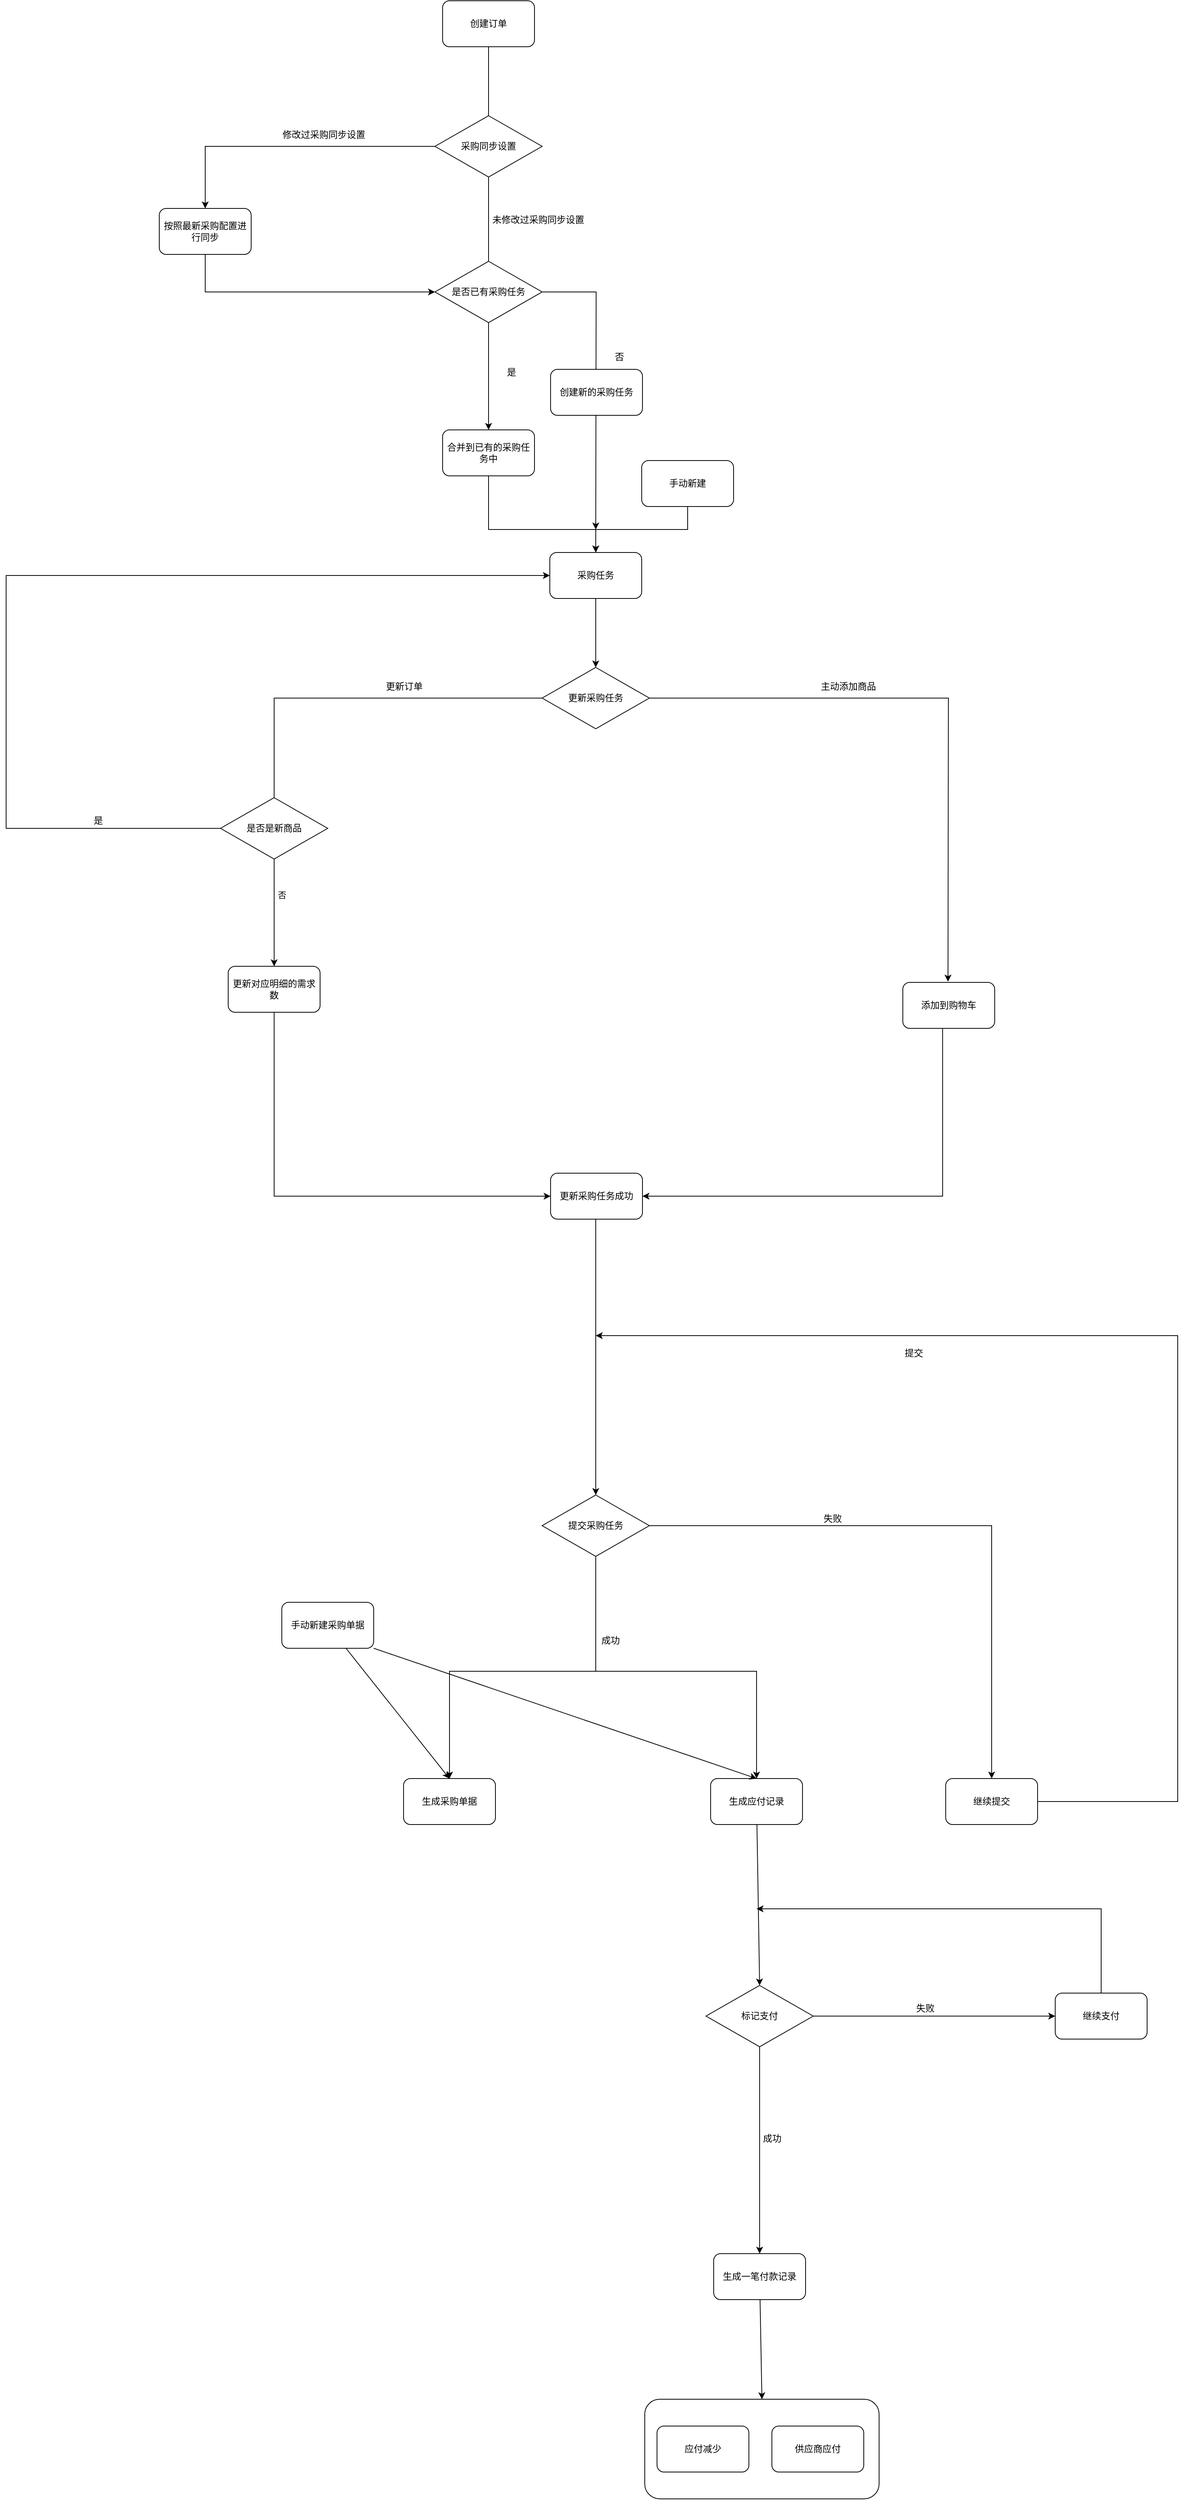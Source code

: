 <mxfile version="20.3.0" type="github">
  <diagram id="ye2RUaFVlnxV50ZEqhlz" name="第 1 页">
    <mxGraphModel dx="2249" dy="1941" grid="1" gridSize="10" guides="1" tooltips="1" connect="1" arrows="1" fold="1" page="1" pageScale="1" pageWidth="827" pageHeight="1169" math="0" shadow="0">
      <root>
        <mxCell id="0" />
        <mxCell id="1" parent="0" />
        <mxCell id="lqc4Ca-nyEtZ-Kyz2MPw-1" value="创建订单" style="rounded=1;whiteSpace=wrap;html=1;" parent="1" vertex="1">
          <mxGeometry x="170" y="-480" width="120" height="60" as="geometry" />
        </mxCell>
        <mxCell id="lqc4Ca-nyEtZ-Kyz2MPw-5" style="edgeStyle=orthogonalEdgeStyle;rounded=0;orthogonalLoop=1;jettySize=auto;html=1;entryX=0.5;entryY=0;entryDx=0;entryDy=0;" parent="1" source="lqc4Ca-nyEtZ-Kyz2MPw-2" target="lqc4Ca-nyEtZ-Kyz2MPw-3" edge="1">
          <mxGeometry relative="1" as="geometry" />
        </mxCell>
        <mxCell id="lqc4Ca-nyEtZ-Kyz2MPw-2" value="手动新建" style="rounded=1;whiteSpace=wrap;html=1;" parent="1" vertex="1">
          <mxGeometry x="430" y="120" width="120" height="60" as="geometry" />
        </mxCell>
        <mxCell id="8KBfvsnZZaP_vf3h1O1c-1" style="edgeStyle=orthogonalEdgeStyle;rounded=0;orthogonalLoop=1;jettySize=auto;html=1;exitX=0.5;exitY=1;exitDx=0;exitDy=0;entryX=0.5;entryY=0;entryDx=0;entryDy=0;" parent="1" source="lqc4Ca-nyEtZ-Kyz2MPw-3" edge="1">
          <mxGeometry relative="1" as="geometry">
            <mxPoint x="370" y="390" as="targetPoint" />
          </mxGeometry>
        </mxCell>
        <mxCell id="lqc4Ca-nyEtZ-Kyz2MPw-3" value="采购任务" style="rounded=1;whiteSpace=wrap;html=1;" parent="1" vertex="1">
          <mxGeometry x="310" y="240" width="120" height="60" as="geometry" />
        </mxCell>
        <mxCell id="8KBfvsnZZaP_vf3h1O1c-4" style="edgeStyle=orthogonalEdgeStyle;rounded=0;orthogonalLoop=1;jettySize=auto;html=1;startArrow=none;" parent="1" source="8KBfvsnZZaP_vf3h1O1c-8" edge="1">
          <mxGeometry relative="1" as="geometry">
            <mxPoint x="-50" y="780" as="targetPoint" />
          </mxGeometry>
        </mxCell>
        <mxCell id="8KBfvsnZZaP_vf3h1O1c-12" value="否" style="edgeLabel;html=1;align=center;verticalAlign=middle;resizable=0;points=[];" parent="8KBfvsnZZaP_vf3h1O1c-4" vertex="1" connectable="0">
          <mxGeometry x="-0.329" y="5" relative="1" as="geometry">
            <mxPoint x="5" as="offset" />
          </mxGeometry>
        </mxCell>
        <mxCell id="8KBfvsnZZaP_vf3h1O1c-5" style="edgeStyle=orthogonalEdgeStyle;rounded=0;orthogonalLoop=1;jettySize=auto;html=1;" parent="1" source="8KBfvsnZZaP_vf3h1O1c-3" edge="1">
          <mxGeometry relative="1" as="geometry">
            <mxPoint x="830" y="800" as="targetPoint" />
          </mxGeometry>
        </mxCell>
        <mxCell id="8KBfvsnZZaP_vf3h1O1c-3" value="更新采购任务" style="rhombus;whiteSpace=wrap;html=1;" parent="1" vertex="1">
          <mxGeometry x="300" y="390" width="140" height="80" as="geometry" />
        </mxCell>
        <mxCell id="8KBfvsnZZaP_vf3h1O1c-6" value="更新订单" style="text;html=1;strokeColor=none;fillColor=none;align=center;verticalAlign=middle;whiteSpace=wrap;rounded=0;" parent="1" vertex="1">
          <mxGeometry x="90" y="400" width="60" height="30" as="geometry" />
        </mxCell>
        <mxCell id="8KBfvsnZZaP_vf3h1O1c-7" value="主动添加商品" style="text;html=1;strokeColor=none;fillColor=none;align=center;verticalAlign=middle;whiteSpace=wrap;rounded=0;" parent="1" vertex="1">
          <mxGeometry x="660" y="400" width="80" height="30" as="geometry" />
        </mxCell>
        <mxCell id="8KBfvsnZZaP_vf3h1O1c-10" style="edgeStyle=orthogonalEdgeStyle;rounded=0;orthogonalLoop=1;jettySize=auto;html=1;entryX=0;entryY=0.5;entryDx=0;entryDy=0;" parent="1" source="8KBfvsnZZaP_vf3h1O1c-8" target="lqc4Ca-nyEtZ-Kyz2MPw-3" edge="1">
          <mxGeometry relative="1" as="geometry">
            <Array as="points">
              <mxPoint x="-400" y="600" />
              <mxPoint x="-400" y="270" />
            </Array>
          </mxGeometry>
        </mxCell>
        <mxCell id="8KBfvsnZZaP_vf3h1O1c-8" value="是否是新商品" style="rhombus;whiteSpace=wrap;html=1;" parent="1" vertex="1">
          <mxGeometry x="-120" y="560" width="140" height="80" as="geometry" />
        </mxCell>
        <mxCell id="8KBfvsnZZaP_vf3h1O1c-9" value="" style="edgeStyle=orthogonalEdgeStyle;rounded=0;orthogonalLoop=1;jettySize=auto;html=1;endArrow=none;" parent="1" source="8KBfvsnZZaP_vf3h1O1c-3" target="8KBfvsnZZaP_vf3h1O1c-8" edge="1">
          <mxGeometry relative="1" as="geometry">
            <mxPoint x="-50" y="780" as="targetPoint" />
            <mxPoint x="300" y="430" as="sourcePoint" />
          </mxGeometry>
        </mxCell>
        <mxCell id="8KBfvsnZZaP_vf3h1O1c-11" value="是" style="text;html=1;align=center;verticalAlign=middle;resizable=0;points=[];autosize=1;strokeColor=none;fillColor=none;" parent="1" vertex="1">
          <mxGeometry x="-300" y="575" width="40" height="30" as="geometry" />
        </mxCell>
        <mxCell id="45WwR3JrkO743gfdt4Gs-3" style="edgeStyle=orthogonalEdgeStyle;rounded=0;orthogonalLoop=1;jettySize=auto;html=1;entryX=1;entryY=0.5;entryDx=0;entryDy=0;exitX=0.433;exitY=1;exitDx=0;exitDy=0;exitPerimeter=0;" edge="1" parent="1" source="8KBfvsnZZaP_vf3h1O1c-13" target="45WwR3JrkO743gfdt4Gs-1">
          <mxGeometry relative="1" as="geometry" />
        </mxCell>
        <mxCell id="8KBfvsnZZaP_vf3h1O1c-13" value="添加到购物车" style="rounded=1;whiteSpace=wrap;html=1;" parent="1" vertex="1">
          <mxGeometry x="771" y="801" width="120" height="60" as="geometry" />
        </mxCell>
        <mxCell id="8KBfvsnZZaP_vf3h1O1c-17" style="edgeStyle=orthogonalEdgeStyle;rounded=0;orthogonalLoop=1;jettySize=auto;html=1;entryX=0;entryY=0.5;entryDx=0;entryDy=0;" parent="1" source="8KBfvsnZZaP_vf3h1O1c-14" edge="1" target="45WwR3JrkO743gfdt4Gs-1">
          <mxGeometry relative="1" as="geometry">
            <mxPoint x="-50" y="1020" as="targetPoint" />
            <Array as="points">
              <mxPoint x="-50" y="1080" />
            </Array>
          </mxGeometry>
        </mxCell>
        <mxCell id="8KBfvsnZZaP_vf3h1O1c-14" value="更新对应明细的需求数" style="rounded=1;whiteSpace=wrap;html=1;" parent="1" vertex="1">
          <mxGeometry x="-110" y="780" width="120" height="60" as="geometry" />
        </mxCell>
        <mxCell id="8KBfvsnZZaP_vf3h1O1c-29" style="edgeStyle=orthogonalEdgeStyle;rounded=0;orthogonalLoop=1;jettySize=auto;html=1;entryX=0.5;entryY=0;entryDx=0;entryDy=0;" parent="1" source="8KBfvsnZZaP_vf3h1O1c-19" target="8KBfvsnZZaP_vf3h1O1c-24" edge="1">
          <mxGeometry relative="1" as="geometry" />
        </mxCell>
        <mxCell id="8KBfvsnZZaP_vf3h1O1c-19" value="采购同步设置" style="rhombus;whiteSpace=wrap;html=1;" parent="1" vertex="1">
          <mxGeometry x="160" y="-330" width="140" height="80" as="geometry" />
        </mxCell>
        <mxCell id="8KBfvsnZZaP_vf3h1O1c-20" value="" style="edgeStyle=orthogonalEdgeStyle;rounded=0;orthogonalLoop=1;jettySize=auto;html=1;entryX=0.5;entryY=0;entryDx=0;entryDy=0;exitX=0.5;exitY=1;exitDx=0;exitDy=0;endArrow=none;" parent="1" source="lqc4Ca-nyEtZ-Kyz2MPw-1" target="8KBfvsnZZaP_vf3h1O1c-19" edge="1">
          <mxGeometry relative="1" as="geometry">
            <mxPoint x="230" y="-240" as="sourcePoint" />
            <mxPoint x="370" y="240" as="targetPoint" />
          </mxGeometry>
        </mxCell>
        <mxCell id="8KBfvsnZZaP_vf3h1O1c-21" value="未修改过采购同步设置" style="text;html=1;strokeColor=none;fillColor=none;align=center;verticalAlign=middle;whiteSpace=wrap;rounded=0;" parent="1" vertex="1">
          <mxGeometry x="230" y="-209" width="130" height="30" as="geometry" />
        </mxCell>
        <mxCell id="8KBfvsnZZaP_vf3h1O1c-23" value="修改过采购同步设置" style="text;html=1;strokeColor=none;fillColor=none;align=center;verticalAlign=middle;whiteSpace=wrap;rounded=0;" parent="1" vertex="1">
          <mxGeometry x="-40" y="-320" width="110" height="30" as="geometry" />
        </mxCell>
        <mxCell id="8KBfvsnZZaP_vf3h1O1c-30" style="edgeStyle=orthogonalEdgeStyle;rounded=0;orthogonalLoop=1;jettySize=auto;html=1;entryX=0;entryY=0.5;entryDx=0;entryDy=0;" parent="1" source="8KBfvsnZZaP_vf3h1O1c-24" target="8KBfvsnZZaP_vf3h1O1c-26" edge="1">
          <mxGeometry relative="1" as="geometry">
            <Array as="points">
              <mxPoint x="-140" y="-100" />
            </Array>
          </mxGeometry>
        </mxCell>
        <mxCell id="8KBfvsnZZaP_vf3h1O1c-24" value="按照最新采购配置进行同步" style="rounded=1;whiteSpace=wrap;html=1;" parent="1" vertex="1">
          <mxGeometry x="-200" y="-209" width="120" height="60" as="geometry" />
        </mxCell>
        <mxCell id="8KBfvsnZZaP_vf3h1O1c-32" style="edgeStyle=orthogonalEdgeStyle;rounded=0;orthogonalLoop=1;jettySize=auto;html=1;" parent="1" source="8KBfvsnZZaP_vf3h1O1c-26" target="8KBfvsnZZaP_vf3h1O1c-31" edge="1">
          <mxGeometry relative="1" as="geometry" />
        </mxCell>
        <mxCell id="YzICnzGHHdCxPfi3_mu3-2" style="edgeStyle=orthogonalEdgeStyle;rounded=0;orthogonalLoop=1;jettySize=auto;html=1;" parent="1" source="8KBfvsnZZaP_vf3h1O1c-26" edge="1">
          <mxGeometry relative="1" as="geometry">
            <mxPoint x="370" y="210" as="targetPoint" />
          </mxGeometry>
        </mxCell>
        <mxCell id="8KBfvsnZZaP_vf3h1O1c-26" value="是否已有采购任务" style="rhombus;whiteSpace=wrap;html=1;" parent="1" vertex="1">
          <mxGeometry x="160" y="-140" width="140" height="80" as="geometry" />
        </mxCell>
        <mxCell id="8KBfvsnZZaP_vf3h1O1c-27" value="" style="edgeStyle=orthogonalEdgeStyle;rounded=0;orthogonalLoop=1;jettySize=auto;html=1;entryX=0.5;entryY=0;entryDx=0;entryDy=0;exitX=0.5;exitY=1;exitDx=0;exitDy=0;startArrow=none;endArrow=none;" parent="1" source="8KBfvsnZZaP_vf3h1O1c-19" target="8KBfvsnZZaP_vf3h1O1c-26" edge="1">
          <mxGeometry relative="1" as="geometry">
            <mxPoint x="230" y="-250" as="sourcePoint" />
            <mxPoint x="370" y="240" as="targetPoint" />
          </mxGeometry>
        </mxCell>
        <mxCell id="8KBfvsnZZaP_vf3h1O1c-34" style="edgeStyle=orthogonalEdgeStyle;rounded=0;orthogonalLoop=1;jettySize=auto;html=1;entryX=0.5;entryY=0;entryDx=0;entryDy=0;" parent="1" source="8KBfvsnZZaP_vf3h1O1c-31" target="lqc4Ca-nyEtZ-Kyz2MPw-3" edge="1">
          <mxGeometry relative="1" as="geometry">
            <Array as="points">
              <mxPoint x="230" y="210" />
              <mxPoint x="370" y="210" />
            </Array>
          </mxGeometry>
        </mxCell>
        <mxCell id="8KBfvsnZZaP_vf3h1O1c-31" value="合并到已有的采购任务中" style="rounded=1;whiteSpace=wrap;html=1;" parent="1" vertex="1">
          <mxGeometry x="170" y="80" width="120" height="60" as="geometry" />
        </mxCell>
        <mxCell id="YzICnzGHHdCxPfi3_mu3-1" value="是" style="text;html=1;strokeColor=none;fillColor=none;align=center;verticalAlign=middle;whiteSpace=wrap;rounded=0;" parent="1" vertex="1">
          <mxGeometry x="230" y="-10" width="60" height="30" as="geometry" />
        </mxCell>
        <mxCell id="YzICnzGHHdCxPfi3_mu3-3" value="否" style="text;html=1;strokeColor=none;fillColor=none;align=center;verticalAlign=middle;whiteSpace=wrap;rounded=0;" parent="1" vertex="1">
          <mxGeometry x="371" y="-30" width="60" height="30" as="geometry" />
        </mxCell>
        <mxCell id="YzICnzGHHdCxPfi3_mu3-4" value="创建新的采购任务" style="rounded=1;whiteSpace=wrap;html=1;" parent="1" vertex="1">
          <mxGeometry x="311" y="1" width="120" height="60" as="geometry" />
        </mxCell>
        <mxCell id="45WwR3JrkO743gfdt4Gs-5" style="edgeStyle=orthogonalEdgeStyle;rounded=0;orthogonalLoop=1;jettySize=auto;html=1;entryX=0.5;entryY=0;entryDx=0;entryDy=0;" edge="1" parent="1" source="45WwR3JrkO743gfdt4Gs-1" target="45WwR3JrkO743gfdt4Gs-4">
          <mxGeometry relative="1" as="geometry">
            <Array as="points">
              <mxPoint x="370" y="1210" />
              <mxPoint x="370" y="1210" />
            </Array>
          </mxGeometry>
        </mxCell>
        <mxCell id="45WwR3JrkO743gfdt4Gs-1" value="更新采购任务成功" style="rounded=1;whiteSpace=wrap;html=1;" vertex="1" parent="1">
          <mxGeometry x="311" y="1050" width="120" height="60" as="geometry" />
        </mxCell>
        <mxCell id="45WwR3JrkO743gfdt4Gs-6" style="edgeStyle=orthogonalEdgeStyle;rounded=0;orthogonalLoop=1;jettySize=auto;html=1;entryX=0.5;entryY=0;entryDx=0;entryDy=0;" edge="1" parent="1" source="45WwR3JrkO743gfdt4Gs-4" target="45WwR3JrkO743gfdt4Gs-11">
          <mxGeometry relative="1" as="geometry">
            <mxPoint x="370" y="1840" as="targetPoint" />
            <Array as="points">
              <mxPoint x="370" y="1700" />
              <mxPoint x="179" y="1700" />
            </Array>
          </mxGeometry>
        </mxCell>
        <mxCell id="45WwR3JrkO743gfdt4Gs-7" style="edgeStyle=orthogonalEdgeStyle;rounded=0;orthogonalLoop=1;jettySize=auto;html=1;entryX=0.5;entryY=0;entryDx=0;entryDy=0;" edge="1" parent="1" source="45WwR3JrkO743gfdt4Gs-4" target="45WwR3JrkO743gfdt4Gs-14">
          <mxGeometry relative="1" as="geometry">
            <mxPoint x="850" y="1510" as="targetPoint" />
          </mxGeometry>
        </mxCell>
        <mxCell id="45WwR3JrkO743gfdt4Gs-13" style="edgeStyle=orthogonalEdgeStyle;rounded=0;orthogonalLoop=1;jettySize=auto;html=1;entryX=0.5;entryY=0;entryDx=0;entryDy=0;" edge="1" parent="1" source="45WwR3JrkO743gfdt4Gs-4" target="45WwR3JrkO743gfdt4Gs-12">
          <mxGeometry relative="1" as="geometry">
            <Array as="points">
              <mxPoint x="370" y="1700" />
              <mxPoint x="580" y="1700" />
            </Array>
          </mxGeometry>
        </mxCell>
        <mxCell id="45WwR3JrkO743gfdt4Gs-4" value="提交采购任务" style="rhombus;whiteSpace=wrap;html=1;" vertex="1" parent="1">
          <mxGeometry x="300" y="1470" width="140" height="80" as="geometry" />
        </mxCell>
        <mxCell id="45WwR3JrkO743gfdt4Gs-9" value="失败" style="text;html=1;align=center;verticalAlign=middle;resizable=0;points=[];autosize=1;strokeColor=none;fillColor=none;" vertex="1" parent="1">
          <mxGeometry x="654" y="1486" width="50" height="30" as="geometry" />
        </mxCell>
        <mxCell id="45WwR3JrkO743gfdt4Gs-10" value="成功" style="text;html=1;align=center;verticalAlign=middle;resizable=0;points=[];autosize=1;strokeColor=none;fillColor=none;" vertex="1" parent="1">
          <mxGeometry x="364" y="1645" width="50" height="30" as="geometry" />
        </mxCell>
        <mxCell id="45WwR3JrkO743gfdt4Gs-11" value="生成采购单据" style="rounded=1;whiteSpace=wrap;html=1;" vertex="1" parent="1">
          <mxGeometry x="119" y="1840" width="120" height="60" as="geometry" />
        </mxCell>
        <mxCell id="45WwR3JrkO743gfdt4Gs-26" style="edgeStyle=none;rounded=0;orthogonalLoop=1;jettySize=auto;html=1;entryX=0.5;entryY=0;entryDx=0;entryDy=0;" edge="1" parent="1" source="45WwR3JrkO743gfdt4Gs-12" target="45WwR3JrkO743gfdt4Gs-25">
          <mxGeometry relative="1" as="geometry" />
        </mxCell>
        <mxCell id="45WwR3JrkO743gfdt4Gs-12" value="生成应付记录" style="rounded=1;whiteSpace=wrap;html=1;" vertex="1" parent="1">
          <mxGeometry x="520" y="1840" width="120" height="60" as="geometry" />
        </mxCell>
        <mxCell id="45WwR3JrkO743gfdt4Gs-15" style="edgeStyle=orthogonalEdgeStyle;rounded=0;orthogonalLoop=1;jettySize=auto;html=1;" edge="1" parent="1" source="45WwR3JrkO743gfdt4Gs-14">
          <mxGeometry relative="1" as="geometry">
            <mxPoint x="370" y="1262" as="targetPoint" />
            <Array as="points">
              <mxPoint x="1130" y="1870" />
              <mxPoint x="1130" y="1262" />
            </Array>
          </mxGeometry>
        </mxCell>
        <mxCell id="45WwR3JrkO743gfdt4Gs-14" value="继续提交" style="rounded=1;whiteSpace=wrap;html=1;" vertex="1" parent="1">
          <mxGeometry x="827" y="1840" width="120" height="60" as="geometry" />
        </mxCell>
        <mxCell id="45WwR3JrkO743gfdt4Gs-18" value="提交" style="text;html=1;align=center;verticalAlign=middle;resizable=0;points=[];autosize=1;strokeColor=none;fillColor=none;" vertex="1" parent="1">
          <mxGeometry x="760" y="1270" width="50" height="30" as="geometry" />
        </mxCell>
        <mxCell id="45WwR3JrkO743gfdt4Gs-21" style="rounded=0;orthogonalLoop=1;jettySize=auto;html=1;entryX=0.5;entryY=0;entryDx=0;entryDy=0;" edge="1" parent="1" source="45WwR3JrkO743gfdt4Gs-19" target="45WwR3JrkO743gfdt4Gs-11">
          <mxGeometry relative="1" as="geometry" />
        </mxCell>
        <mxCell id="45WwR3JrkO743gfdt4Gs-24" style="rounded=0;orthogonalLoop=1;jettySize=auto;html=1;entryX=0.5;entryY=0;entryDx=0;entryDy=0;exitX=1;exitY=1;exitDx=0;exitDy=0;" edge="1" parent="1" source="45WwR3JrkO743gfdt4Gs-19" target="45WwR3JrkO743gfdt4Gs-12">
          <mxGeometry relative="1" as="geometry" />
        </mxCell>
        <mxCell id="45WwR3JrkO743gfdt4Gs-19" value="手动新建采购单据" style="rounded=1;whiteSpace=wrap;html=1;" vertex="1" parent="1">
          <mxGeometry x="-40" y="1610" width="120" height="60" as="geometry" />
        </mxCell>
        <mxCell id="45WwR3JrkO743gfdt4Gs-27" style="edgeStyle=none;rounded=0;orthogonalLoop=1;jettySize=auto;html=1;" edge="1" parent="1" source="45WwR3JrkO743gfdt4Gs-25">
          <mxGeometry relative="1" as="geometry">
            <mxPoint x="584" y="2460" as="targetPoint" />
          </mxGeometry>
        </mxCell>
        <mxCell id="45WwR3JrkO743gfdt4Gs-29" style="edgeStyle=none;rounded=0;orthogonalLoop=1;jettySize=auto;html=1;" edge="1" parent="1" source="45WwR3JrkO743gfdt4Gs-25">
          <mxGeometry relative="1" as="geometry">
            <mxPoint x="970" y="2150" as="targetPoint" />
          </mxGeometry>
        </mxCell>
        <mxCell id="45WwR3JrkO743gfdt4Gs-25" value="标记支付" style="rhombus;whiteSpace=wrap;html=1;" vertex="1" parent="1">
          <mxGeometry x="514" y="2110" width="140" height="80" as="geometry" />
        </mxCell>
        <mxCell id="45WwR3JrkO743gfdt4Gs-28" value="成功" style="text;html=1;align=center;verticalAlign=middle;resizable=0;points=[];autosize=1;strokeColor=none;fillColor=none;" vertex="1" parent="1">
          <mxGeometry x="575" y="2295" width="50" height="30" as="geometry" />
        </mxCell>
        <mxCell id="45WwR3JrkO743gfdt4Gs-30" value="失败" style="text;html=1;align=center;verticalAlign=middle;resizable=0;points=[];autosize=1;strokeColor=none;fillColor=none;" vertex="1" parent="1">
          <mxGeometry x="775" y="2125" width="50" height="30" as="geometry" />
        </mxCell>
        <mxCell id="45WwR3JrkO743gfdt4Gs-34" style="edgeStyle=none;rounded=0;orthogonalLoop=1;jettySize=auto;html=1;entryX=0.5;entryY=0;entryDx=0;entryDy=0;" edge="1" parent="1" source="45WwR3JrkO743gfdt4Gs-31" target="45WwR3JrkO743gfdt4Gs-33">
          <mxGeometry relative="1" as="geometry" />
        </mxCell>
        <mxCell id="45WwR3JrkO743gfdt4Gs-31" value="生成一笔付款记录" style="rounded=1;whiteSpace=wrap;html=1;" vertex="1" parent="1">
          <mxGeometry x="524" y="2460" width="120" height="60" as="geometry" />
        </mxCell>
        <mxCell id="45WwR3JrkO743gfdt4Gs-37" style="edgeStyle=orthogonalEdgeStyle;rounded=0;orthogonalLoop=1;jettySize=auto;html=1;" edge="1" parent="1" source="45WwR3JrkO743gfdt4Gs-32">
          <mxGeometry relative="1" as="geometry">
            <mxPoint x="580" y="2010" as="targetPoint" />
            <Array as="points">
              <mxPoint x="1030" y="2010" />
            </Array>
          </mxGeometry>
        </mxCell>
        <mxCell id="45WwR3JrkO743gfdt4Gs-32" value="继续支付" style="rounded=1;whiteSpace=wrap;html=1;" vertex="1" parent="1">
          <mxGeometry x="970" y="2120" width="120" height="60" as="geometry" />
        </mxCell>
        <mxCell id="45WwR3JrkO743gfdt4Gs-33" value="" style="rounded=1;whiteSpace=wrap;html=1;" vertex="1" parent="1">
          <mxGeometry x="434" y="2650" width="306" height="130" as="geometry" />
        </mxCell>
        <mxCell id="45WwR3JrkO743gfdt4Gs-35" value="应付减少" style="rounded=1;whiteSpace=wrap;html=1;" vertex="1" parent="1">
          <mxGeometry x="450" y="2685" width="120" height="60" as="geometry" />
        </mxCell>
        <mxCell id="45WwR3JrkO743gfdt4Gs-36" value="供应商应付" style="rounded=1;whiteSpace=wrap;html=1;" vertex="1" parent="1">
          <mxGeometry x="600" y="2685" width="120" height="60" as="geometry" />
        </mxCell>
      </root>
    </mxGraphModel>
  </diagram>
</mxfile>
